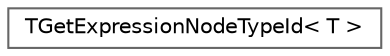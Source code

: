 digraph "Graphical Class Hierarchy"
{
 // INTERACTIVE_SVG=YES
 // LATEX_PDF_SIZE
  bgcolor="transparent";
  edge [fontname=Helvetica,fontsize=10,labelfontname=Helvetica,labelfontsize=10];
  node [fontname=Helvetica,fontsize=10,shape=box,height=0.2,width=0.4];
  rankdir="LR";
  Node0 [id="Node000000",label="TGetExpressionNodeTypeId\< T \>",height=0.2,width=0.4,color="grey40", fillcolor="white", style="filled",URL="$d0/d2d/structTGetExpressionNodeTypeId.html",tooltip=" "];
}
